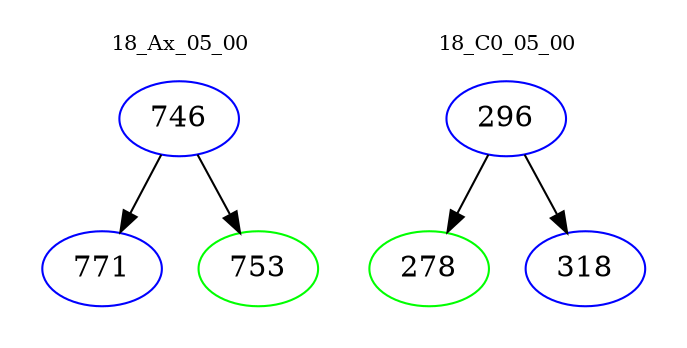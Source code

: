 digraph{
subgraph cluster_0 {
color = white
label = "18_Ax_05_00";
fontsize=10;
T0_746 [label="746", color="blue"]
T0_746 -> T0_771 [color="black"]
T0_771 [label="771", color="blue"]
T0_746 -> T0_753 [color="black"]
T0_753 [label="753", color="green"]
}
subgraph cluster_1 {
color = white
label = "18_C0_05_00";
fontsize=10;
T1_296 [label="296", color="blue"]
T1_296 -> T1_278 [color="black"]
T1_278 [label="278", color="green"]
T1_296 -> T1_318 [color="black"]
T1_318 [label="318", color="blue"]
}
}
